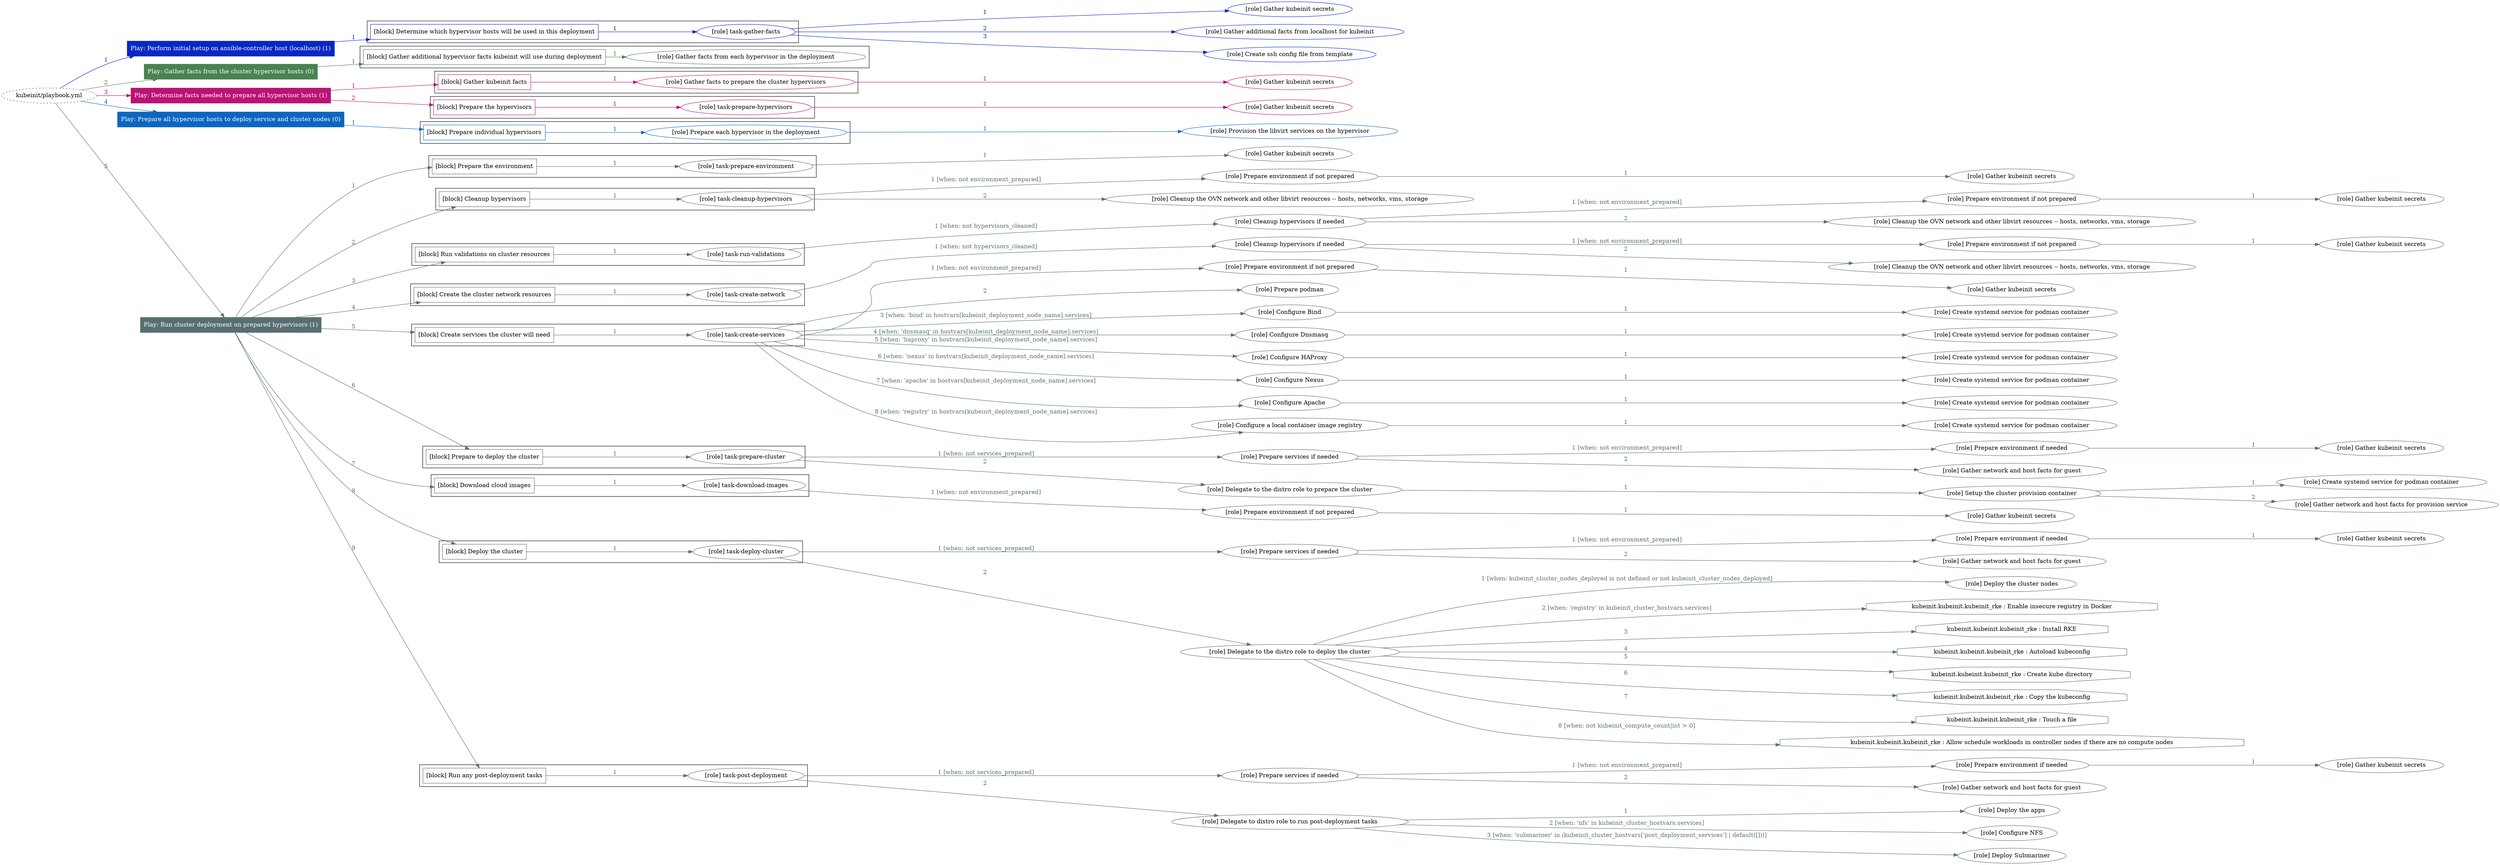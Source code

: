 digraph {
	graph [concentrate=true ordering=in rankdir=LR ratio=fill]
	edge [esep=5 sep=10]
	"kubeinit/playbook.yml" [URL="/home/runner/work/kubeinit/kubeinit/kubeinit/playbook.yml" id=playbook_9e5aa502 style=dotted]
	play_392e281c [label="Play: Perform initial setup on ansible-controller host (localhost) (1)" URL="/home/runner/work/kubeinit/kubeinit/kubeinit/playbook.yml" color="#0928c3" fontcolor="#ffffff" id=play_392e281c shape=box style=filled tooltip=localhost]
	"kubeinit/playbook.yml" -> play_392e281c [label="1 " color="#0928c3" fontcolor="#0928c3" id=edge_e8fd30c8 labeltooltip="1 " tooltip="1 "]
	subgraph "Gather kubeinit secrets" {
		role_839e5490 [label="[role] Gather kubeinit secrets" URL="/home/runner/.ansible/collections/ansible_collections/kubeinit/kubeinit/roles/kubeinit_prepare/tasks/build_hypervisors_group.yml" color="#0928c3" id=role_839e5490 tooltip="Gather kubeinit secrets"]
	}
	subgraph "Gather additional facts from localhost for kubeinit" {
		role_90f84408 [label="[role] Gather additional facts from localhost for kubeinit" URL="/home/runner/.ansible/collections/ansible_collections/kubeinit/kubeinit/roles/kubeinit_prepare/tasks/build_hypervisors_group.yml" color="#0928c3" id=role_90f84408 tooltip="Gather additional facts from localhost for kubeinit"]
	}
	subgraph "Create ssh config file from template" {
		role_6e039c60 [label="[role] Create ssh config file from template" URL="/home/runner/.ansible/collections/ansible_collections/kubeinit/kubeinit/roles/kubeinit_prepare/tasks/build_hypervisors_group.yml" color="#0928c3" id=role_6e039c60 tooltip="Create ssh config file from template"]
	}
	subgraph "task-gather-facts" {
		role_f3985be5 [label="[role] task-gather-facts" URL="/home/runner/work/kubeinit/kubeinit/kubeinit/playbook.yml" color="#0928c3" id=role_f3985be5 tooltip="task-gather-facts"]
		role_f3985be5 -> role_839e5490 [label="1 " color="#0928c3" fontcolor="#0928c3" id=edge_009723dd labeltooltip="1 " tooltip="1 "]
		role_f3985be5 -> role_90f84408 [label="2 " color="#0928c3" fontcolor="#0928c3" id=edge_83ca225f labeltooltip="2 " tooltip="2 "]
		role_f3985be5 -> role_6e039c60 [label="3 " color="#0928c3" fontcolor="#0928c3" id=edge_194d4e86 labeltooltip="3 " tooltip="3 "]
	}
	subgraph "Play: Perform initial setup on ansible-controller host (localhost) (1)" {
		play_392e281c -> block_00ac89bb [label=1 color="#0928c3" fontcolor="#0928c3" id=edge_6f24f34f labeltooltip=1 tooltip=1]
		subgraph cluster_block_00ac89bb {
			block_00ac89bb [label="[block] Determine which hypervisor hosts will be used in this deployment" URL="/home/runner/work/kubeinit/kubeinit/kubeinit/playbook.yml" color="#0928c3" id=block_00ac89bb labeltooltip="Determine which hypervisor hosts will be used in this deployment" shape=box tooltip="Determine which hypervisor hosts will be used in this deployment"]
			block_00ac89bb -> role_f3985be5 [label="1 " color="#0928c3" fontcolor="#0928c3" id=edge_e7080833 labeltooltip="1 " tooltip="1 "]
		}
	}
	play_47eabc7c [label="Play: Gather facts from the cluster hypervisor hosts (0)" URL="/home/runner/work/kubeinit/kubeinit/kubeinit/playbook.yml" color="#498351" fontcolor="#ffffff" id=play_47eabc7c shape=box style=filled tooltip="Play: Gather facts from the cluster hypervisor hosts (0)"]
	"kubeinit/playbook.yml" -> play_47eabc7c [label="2 " color="#498351" fontcolor="#498351" id=edge_3e86e04a labeltooltip="2 " tooltip="2 "]
	subgraph "Gather facts from each hypervisor in the deployment" {
		role_2b704dcc [label="[role] Gather facts from each hypervisor in the deployment" URL="/home/runner/work/kubeinit/kubeinit/kubeinit/playbook.yml" color="#498351" id=role_2b704dcc tooltip="Gather facts from each hypervisor in the deployment"]
	}
	subgraph "Play: Gather facts from the cluster hypervisor hosts (0)" {
		play_47eabc7c -> block_e287808e [label=1 color="#498351" fontcolor="#498351" id=edge_8bc6226a labeltooltip=1 tooltip=1]
		subgraph cluster_block_e287808e {
			block_e287808e [label="[block] Gather additional hypervisor facts kubeinit will use during deployment" URL="/home/runner/work/kubeinit/kubeinit/kubeinit/playbook.yml" color="#498351" id=block_e287808e labeltooltip="Gather additional hypervisor facts kubeinit will use during deployment" shape=box tooltip="Gather additional hypervisor facts kubeinit will use during deployment"]
			block_e287808e -> role_2b704dcc [label="1 " color="#498351" fontcolor="#498351" id=edge_cbe11c58 labeltooltip="1 " tooltip="1 "]
		}
	}
	play_00580236 [label="Play: Determine facts needed to prepare all hypervisor hosts (1)" URL="/home/runner/work/kubeinit/kubeinit/kubeinit/playbook.yml" color="#ba1275" fontcolor="#ffffff" id=play_00580236 shape=box style=filled tooltip=localhost]
	"kubeinit/playbook.yml" -> play_00580236 [label="3 " color="#ba1275" fontcolor="#ba1275" id=edge_089fe3e3 labeltooltip="3 " tooltip="3 "]
	subgraph "Gather kubeinit secrets" {
		role_e0479000 [label="[role] Gather kubeinit secrets" URL="/home/runner/.ansible/collections/ansible_collections/kubeinit/kubeinit/roles/kubeinit_prepare/tasks/gather_kubeinit_facts.yml" color="#ba1275" id=role_e0479000 tooltip="Gather kubeinit secrets"]
	}
	subgraph "Gather facts to prepare the cluster hypervisors" {
		role_82d4d691 [label="[role] Gather facts to prepare the cluster hypervisors" URL="/home/runner/work/kubeinit/kubeinit/kubeinit/playbook.yml" color="#ba1275" id=role_82d4d691 tooltip="Gather facts to prepare the cluster hypervisors"]
		role_82d4d691 -> role_e0479000 [label="1 " color="#ba1275" fontcolor="#ba1275" id=edge_685b2ff8 labeltooltip="1 " tooltip="1 "]
	}
	subgraph "Gather kubeinit secrets" {
		role_a803b993 [label="[role] Gather kubeinit secrets" URL="/home/runner/.ansible/collections/ansible_collections/kubeinit/kubeinit/roles/kubeinit_prepare/tasks/gather_kubeinit_facts.yml" color="#ba1275" id=role_a803b993 tooltip="Gather kubeinit secrets"]
	}
	subgraph "task-prepare-hypervisors" {
		role_d1233abf [label="[role] task-prepare-hypervisors" URL="/home/runner/work/kubeinit/kubeinit/kubeinit/playbook.yml" color="#ba1275" id=role_d1233abf tooltip="task-prepare-hypervisors"]
		role_d1233abf -> role_a803b993 [label="1 " color="#ba1275" fontcolor="#ba1275" id=edge_6437979e labeltooltip="1 " tooltip="1 "]
	}
	subgraph "Play: Determine facts needed to prepare all hypervisor hosts (1)" {
		play_00580236 -> block_b0832380 [label=1 color="#ba1275" fontcolor="#ba1275" id=edge_16939c8f labeltooltip=1 tooltip=1]
		subgraph cluster_block_b0832380 {
			block_b0832380 [label="[block] Gather kubeinit facts" URL="/home/runner/work/kubeinit/kubeinit/kubeinit/playbook.yml" color="#ba1275" id=block_b0832380 labeltooltip="Gather kubeinit facts" shape=box tooltip="Gather kubeinit facts"]
			block_b0832380 -> role_82d4d691 [label="1 " color="#ba1275" fontcolor="#ba1275" id=edge_ba2a95f9 labeltooltip="1 " tooltip="1 "]
		}
		play_00580236 -> block_673d8b63 [label=2 color="#ba1275" fontcolor="#ba1275" id=edge_be715ae8 labeltooltip=2 tooltip=2]
		subgraph cluster_block_673d8b63 {
			block_673d8b63 [label="[block] Prepare the hypervisors" URL="/home/runner/work/kubeinit/kubeinit/kubeinit/playbook.yml" color="#ba1275" id=block_673d8b63 labeltooltip="Prepare the hypervisors" shape=box tooltip="Prepare the hypervisors"]
			block_673d8b63 -> role_d1233abf [label="1 " color="#ba1275" fontcolor="#ba1275" id=edge_bd9a3315 labeltooltip="1 " tooltip="1 "]
		}
	}
	play_0fc682b3 [label="Play: Prepare all hypervisor hosts to deploy service and cluster nodes (0)" URL="/home/runner/work/kubeinit/kubeinit/kubeinit/playbook.yml" color="#0c66c0" fontcolor="#ffffff" id=play_0fc682b3 shape=box style=filled tooltip="Play: Prepare all hypervisor hosts to deploy service and cluster nodes (0)"]
	"kubeinit/playbook.yml" -> play_0fc682b3 [label="4 " color="#0c66c0" fontcolor="#0c66c0" id=edge_a44b0378 labeltooltip="4 " tooltip="4 "]
	subgraph "Provision the libvirt services on the hypervisor" {
		role_afd2bda3 [label="[role] Provision the libvirt services on the hypervisor" URL="/home/runner/.ansible/collections/ansible_collections/kubeinit/kubeinit/roles/kubeinit_prepare/tasks/prepare_hypervisor.yml" color="#0c66c0" id=role_afd2bda3 tooltip="Provision the libvirt services on the hypervisor"]
	}
	subgraph "Prepare each hypervisor in the deployment" {
		role_1771dbff [label="[role] Prepare each hypervisor in the deployment" URL="/home/runner/work/kubeinit/kubeinit/kubeinit/playbook.yml" color="#0c66c0" id=role_1771dbff tooltip="Prepare each hypervisor in the deployment"]
		role_1771dbff -> role_afd2bda3 [label="1 " color="#0c66c0" fontcolor="#0c66c0" id=edge_15c7d2ad labeltooltip="1 " tooltip="1 "]
	}
	subgraph "Play: Prepare all hypervisor hosts to deploy service and cluster nodes (0)" {
		play_0fc682b3 -> block_8f63e96d [label=1 color="#0c66c0" fontcolor="#0c66c0" id=edge_c1b23582 labeltooltip=1 tooltip=1]
		subgraph cluster_block_8f63e96d {
			block_8f63e96d [label="[block] Prepare individual hypervisors" URL="/home/runner/work/kubeinit/kubeinit/kubeinit/playbook.yml" color="#0c66c0" id=block_8f63e96d labeltooltip="Prepare individual hypervisors" shape=box tooltip="Prepare individual hypervisors"]
			block_8f63e96d -> role_1771dbff [label="1 " color="#0c66c0" fontcolor="#0c66c0" id=edge_8dd24225 labeltooltip="1 " tooltip="1 "]
		}
	}
	play_b1dbd1ba [label="Play: Run cluster deployment on prepared hypervisors (1)" URL="/home/runner/work/kubeinit/kubeinit/kubeinit/playbook.yml" color="#596e73" fontcolor="#ffffff" id=play_b1dbd1ba shape=box style=filled tooltip=localhost]
	"kubeinit/playbook.yml" -> play_b1dbd1ba [label="5 " color="#596e73" fontcolor="#596e73" id=edge_728075e4 labeltooltip="5 " tooltip="5 "]
	subgraph "Gather kubeinit secrets" {
		role_40a3d6f3 [label="[role] Gather kubeinit secrets" URL="/home/runner/.ansible/collections/ansible_collections/kubeinit/kubeinit/roles/kubeinit_prepare/tasks/gather_kubeinit_facts.yml" color="#596e73" id=role_40a3d6f3 tooltip="Gather kubeinit secrets"]
	}
	subgraph "task-prepare-environment" {
		role_f93527e9 [label="[role] task-prepare-environment" URL="/home/runner/work/kubeinit/kubeinit/kubeinit/playbook.yml" color="#596e73" id=role_f93527e9 tooltip="task-prepare-environment"]
		role_f93527e9 -> role_40a3d6f3 [label="1 " color="#596e73" fontcolor="#596e73" id=edge_f92e0beb labeltooltip="1 " tooltip="1 "]
	}
	subgraph "Gather kubeinit secrets" {
		role_b34c31c9 [label="[role] Gather kubeinit secrets" URL="/home/runner/.ansible/collections/ansible_collections/kubeinit/kubeinit/roles/kubeinit_prepare/tasks/gather_kubeinit_facts.yml" color="#596e73" id=role_b34c31c9 tooltip="Gather kubeinit secrets"]
	}
	subgraph "Prepare environment if not prepared" {
		role_fe3af97a [label="[role] Prepare environment if not prepared" URL="/home/runner/.ansible/collections/ansible_collections/kubeinit/kubeinit/roles/kubeinit_prepare/tasks/cleanup_hypervisors.yml" color="#596e73" id=role_fe3af97a tooltip="Prepare environment if not prepared"]
		role_fe3af97a -> role_b34c31c9 [label="1 " color="#596e73" fontcolor="#596e73" id=edge_204a16a2 labeltooltip="1 " tooltip="1 "]
	}
	subgraph "Cleanup the OVN network and other libvirt resources -- hosts, networks, vms, storage" {
		role_3f8fea5d [label="[role] Cleanup the OVN network and other libvirt resources -- hosts, networks, vms, storage" URL="/home/runner/.ansible/collections/ansible_collections/kubeinit/kubeinit/roles/kubeinit_prepare/tasks/cleanup_hypervisors.yml" color="#596e73" id=role_3f8fea5d tooltip="Cleanup the OVN network and other libvirt resources -- hosts, networks, vms, storage"]
	}
	subgraph "task-cleanup-hypervisors" {
		role_bb029a8d [label="[role] task-cleanup-hypervisors" URL="/home/runner/work/kubeinit/kubeinit/kubeinit/playbook.yml" color="#596e73" id=role_bb029a8d tooltip="task-cleanup-hypervisors"]
		role_bb029a8d -> role_fe3af97a [label="1 [when: not environment_prepared]" color="#596e73" fontcolor="#596e73" id=edge_13138846 labeltooltip="1 [when: not environment_prepared]" tooltip="1 [when: not environment_prepared]"]
		role_bb029a8d -> role_3f8fea5d [label="2 " color="#596e73" fontcolor="#596e73" id=edge_91386169 labeltooltip="2 " tooltip="2 "]
	}
	subgraph "Gather kubeinit secrets" {
		role_d2c20752 [label="[role] Gather kubeinit secrets" URL="/home/runner/.ansible/collections/ansible_collections/kubeinit/kubeinit/roles/kubeinit_prepare/tasks/gather_kubeinit_facts.yml" color="#596e73" id=role_d2c20752 tooltip="Gather kubeinit secrets"]
	}
	subgraph "Prepare environment if not prepared" {
		role_8f583b06 [label="[role] Prepare environment if not prepared" URL="/home/runner/.ansible/collections/ansible_collections/kubeinit/kubeinit/roles/kubeinit_prepare/tasks/cleanup_hypervisors.yml" color="#596e73" id=role_8f583b06 tooltip="Prepare environment if not prepared"]
		role_8f583b06 -> role_d2c20752 [label="1 " color="#596e73" fontcolor="#596e73" id=edge_79272a67 labeltooltip="1 " tooltip="1 "]
	}
	subgraph "Cleanup the OVN network and other libvirt resources -- hosts, networks, vms, storage" {
		role_d6d9a125 [label="[role] Cleanup the OVN network and other libvirt resources -- hosts, networks, vms, storage" URL="/home/runner/.ansible/collections/ansible_collections/kubeinit/kubeinit/roles/kubeinit_prepare/tasks/cleanup_hypervisors.yml" color="#596e73" id=role_d6d9a125 tooltip="Cleanup the OVN network and other libvirt resources -- hosts, networks, vms, storage"]
	}
	subgraph "Cleanup hypervisors if needed" {
		role_40ad005e [label="[role] Cleanup hypervisors if needed" URL="/home/runner/.ansible/collections/ansible_collections/kubeinit/kubeinit/roles/kubeinit_validations/tasks/main.yml" color="#596e73" id=role_40ad005e tooltip="Cleanup hypervisors if needed"]
		role_40ad005e -> role_8f583b06 [label="1 [when: not environment_prepared]" color="#596e73" fontcolor="#596e73" id=edge_13a344ce labeltooltip="1 [when: not environment_prepared]" tooltip="1 [when: not environment_prepared]"]
		role_40ad005e -> role_d6d9a125 [label="2 " color="#596e73" fontcolor="#596e73" id=edge_8c9dd821 labeltooltip="2 " tooltip="2 "]
	}
	subgraph "task-run-validations" {
		role_d74cc818 [label="[role] task-run-validations" URL="/home/runner/work/kubeinit/kubeinit/kubeinit/playbook.yml" color="#596e73" id=role_d74cc818 tooltip="task-run-validations"]
		role_d74cc818 -> role_40ad005e [label="1 [when: not hypervisors_cleaned]" color="#596e73" fontcolor="#596e73" id=edge_df5a3da0 labeltooltip="1 [when: not hypervisors_cleaned]" tooltip="1 [when: not hypervisors_cleaned]"]
	}
	subgraph "Gather kubeinit secrets" {
		role_9e47844b [label="[role] Gather kubeinit secrets" URL="/home/runner/.ansible/collections/ansible_collections/kubeinit/kubeinit/roles/kubeinit_prepare/tasks/gather_kubeinit_facts.yml" color="#596e73" id=role_9e47844b tooltip="Gather kubeinit secrets"]
	}
	subgraph "Prepare environment if not prepared" {
		role_e0bf4308 [label="[role] Prepare environment if not prepared" URL="/home/runner/.ansible/collections/ansible_collections/kubeinit/kubeinit/roles/kubeinit_prepare/tasks/cleanup_hypervisors.yml" color="#596e73" id=role_e0bf4308 tooltip="Prepare environment if not prepared"]
		role_e0bf4308 -> role_9e47844b [label="1 " color="#596e73" fontcolor="#596e73" id=edge_a38d4996 labeltooltip="1 " tooltip="1 "]
	}
	subgraph "Cleanup the OVN network and other libvirt resources -- hosts, networks, vms, storage" {
		role_82da9ad2 [label="[role] Cleanup the OVN network and other libvirt resources -- hosts, networks, vms, storage" URL="/home/runner/.ansible/collections/ansible_collections/kubeinit/kubeinit/roles/kubeinit_prepare/tasks/cleanup_hypervisors.yml" color="#596e73" id=role_82da9ad2 tooltip="Cleanup the OVN network and other libvirt resources -- hosts, networks, vms, storage"]
	}
	subgraph "Cleanup hypervisors if needed" {
		role_fc0a80db [label="[role] Cleanup hypervisors if needed" URL="/home/runner/.ansible/collections/ansible_collections/kubeinit/kubeinit/roles/kubeinit_libvirt/tasks/create_network.yml" color="#596e73" id=role_fc0a80db tooltip="Cleanup hypervisors if needed"]
		role_fc0a80db -> role_e0bf4308 [label="1 [when: not environment_prepared]" color="#596e73" fontcolor="#596e73" id=edge_06fe0fe9 labeltooltip="1 [when: not environment_prepared]" tooltip="1 [when: not environment_prepared]"]
		role_fc0a80db -> role_82da9ad2 [label="2 " color="#596e73" fontcolor="#596e73" id=edge_36a7ea81 labeltooltip="2 " tooltip="2 "]
	}
	subgraph "task-create-network" {
		role_382c979c [label="[role] task-create-network" URL="/home/runner/work/kubeinit/kubeinit/kubeinit/playbook.yml" color="#596e73" id=role_382c979c tooltip="task-create-network"]
		role_382c979c -> role_fc0a80db [label="1 [when: not hypervisors_cleaned]" color="#596e73" fontcolor="#596e73" id=edge_a7c4038a labeltooltip="1 [when: not hypervisors_cleaned]" tooltip="1 [when: not hypervisors_cleaned]"]
	}
	subgraph "Gather kubeinit secrets" {
		role_5d0509f4 [label="[role] Gather kubeinit secrets" URL="/home/runner/.ansible/collections/ansible_collections/kubeinit/kubeinit/roles/kubeinit_prepare/tasks/gather_kubeinit_facts.yml" color="#596e73" id=role_5d0509f4 tooltip="Gather kubeinit secrets"]
	}
	subgraph "Prepare environment if not prepared" {
		role_e6f4d582 [label="[role] Prepare environment if not prepared" URL="/home/runner/.ansible/collections/ansible_collections/kubeinit/kubeinit/roles/kubeinit_services/tasks/main.yml" color="#596e73" id=role_e6f4d582 tooltip="Prepare environment if not prepared"]
		role_e6f4d582 -> role_5d0509f4 [label="1 " color="#596e73" fontcolor="#596e73" id=edge_c5f0cc1b labeltooltip="1 " tooltip="1 "]
	}
	subgraph "Prepare podman" {
		role_498c9e3f [label="[role] Prepare podman" URL="/home/runner/.ansible/collections/ansible_collections/kubeinit/kubeinit/roles/kubeinit_services/tasks/00_create_service_pod.yml" color="#596e73" id=role_498c9e3f tooltip="Prepare podman"]
	}
	subgraph "Create systemd service for podman container" {
		role_f09feb6d [label="[role] Create systemd service for podman container" URL="/home/runner/.ansible/collections/ansible_collections/kubeinit/kubeinit/roles/kubeinit_bind/tasks/main.yml" color="#596e73" id=role_f09feb6d tooltip="Create systemd service for podman container"]
	}
	subgraph "Configure Bind" {
		role_18fff87d [label="[role] Configure Bind" URL="/home/runner/.ansible/collections/ansible_collections/kubeinit/kubeinit/roles/kubeinit_services/tasks/start_services_containers.yml" color="#596e73" id=role_18fff87d tooltip="Configure Bind"]
		role_18fff87d -> role_f09feb6d [label="1 " color="#596e73" fontcolor="#596e73" id=edge_14d5a404 labeltooltip="1 " tooltip="1 "]
	}
	subgraph "Create systemd service for podman container" {
		role_0207797d [label="[role] Create systemd service for podman container" URL="/home/runner/.ansible/collections/ansible_collections/kubeinit/kubeinit/roles/kubeinit_dnsmasq/tasks/main.yml" color="#596e73" id=role_0207797d tooltip="Create systemd service for podman container"]
	}
	subgraph "Configure Dnsmasq" {
		role_67a05255 [label="[role] Configure Dnsmasq" URL="/home/runner/.ansible/collections/ansible_collections/kubeinit/kubeinit/roles/kubeinit_services/tasks/start_services_containers.yml" color="#596e73" id=role_67a05255 tooltip="Configure Dnsmasq"]
		role_67a05255 -> role_0207797d [label="1 " color="#596e73" fontcolor="#596e73" id=edge_30c3474e labeltooltip="1 " tooltip="1 "]
	}
	subgraph "Create systemd service for podman container" {
		role_58dad575 [label="[role] Create systemd service for podman container" URL="/home/runner/.ansible/collections/ansible_collections/kubeinit/kubeinit/roles/kubeinit_haproxy/tasks/main.yml" color="#596e73" id=role_58dad575 tooltip="Create systemd service for podman container"]
	}
	subgraph "Configure HAProxy" {
		role_8ac05c51 [label="[role] Configure HAProxy" URL="/home/runner/.ansible/collections/ansible_collections/kubeinit/kubeinit/roles/kubeinit_services/tasks/start_services_containers.yml" color="#596e73" id=role_8ac05c51 tooltip="Configure HAProxy"]
		role_8ac05c51 -> role_58dad575 [label="1 " color="#596e73" fontcolor="#596e73" id=edge_61b01acc labeltooltip="1 " tooltip="1 "]
	}
	subgraph "Create systemd service for podman container" {
		role_203471bd [label="[role] Create systemd service for podman container" URL="/home/runner/.ansible/collections/ansible_collections/kubeinit/kubeinit/roles/kubeinit_nexus/tasks/main.yml" color="#596e73" id=role_203471bd tooltip="Create systemd service for podman container"]
	}
	subgraph "Configure Nexus" {
		role_a63cdaef [label="[role] Configure Nexus" URL="/home/runner/.ansible/collections/ansible_collections/kubeinit/kubeinit/roles/kubeinit_services/tasks/start_services_containers.yml" color="#596e73" id=role_a63cdaef tooltip="Configure Nexus"]
		role_a63cdaef -> role_203471bd [label="1 " color="#596e73" fontcolor="#596e73" id=edge_33fe12a9 labeltooltip="1 " tooltip="1 "]
	}
	subgraph "Create systemd service for podman container" {
		role_29f49479 [label="[role] Create systemd service for podman container" URL="/home/runner/.ansible/collections/ansible_collections/kubeinit/kubeinit/roles/kubeinit_apache/tasks/main.yml" color="#596e73" id=role_29f49479 tooltip="Create systemd service for podman container"]
	}
	subgraph "Configure Apache" {
		role_3df1a101 [label="[role] Configure Apache" URL="/home/runner/.ansible/collections/ansible_collections/kubeinit/kubeinit/roles/kubeinit_services/tasks/start_services_containers.yml" color="#596e73" id=role_3df1a101 tooltip="Configure Apache"]
		role_3df1a101 -> role_29f49479 [label="1 " color="#596e73" fontcolor="#596e73" id=edge_cc70a8c1 labeltooltip="1 " tooltip="1 "]
	}
	subgraph "Create systemd service for podman container" {
		role_98a5720f [label="[role] Create systemd service for podman container" URL="/home/runner/.ansible/collections/ansible_collections/kubeinit/kubeinit/roles/kubeinit_registry/tasks/main.yml" color="#596e73" id=role_98a5720f tooltip="Create systemd service for podman container"]
	}
	subgraph "Configure a local container image registry" {
		role_0c45f3c0 [label="[role] Configure a local container image registry" URL="/home/runner/.ansible/collections/ansible_collections/kubeinit/kubeinit/roles/kubeinit_services/tasks/start_services_containers.yml" color="#596e73" id=role_0c45f3c0 tooltip="Configure a local container image registry"]
		role_0c45f3c0 -> role_98a5720f [label="1 " color="#596e73" fontcolor="#596e73" id=edge_7e9758dc labeltooltip="1 " tooltip="1 "]
	}
	subgraph "task-create-services" {
		role_d059b53a [label="[role] task-create-services" URL="/home/runner/work/kubeinit/kubeinit/kubeinit/playbook.yml" color="#596e73" id=role_d059b53a tooltip="task-create-services"]
		role_d059b53a -> role_e6f4d582 [label="1 [when: not environment_prepared]" color="#596e73" fontcolor="#596e73" id=edge_798d21a6 labeltooltip="1 [when: not environment_prepared]" tooltip="1 [when: not environment_prepared]"]
		role_d059b53a -> role_498c9e3f [label="2 " color="#596e73" fontcolor="#596e73" id=edge_36d1aed3 labeltooltip="2 " tooltip="2 "]
		role_d059b53a -> role_18fff87d [label="3 [when: 'bind' in hostvars[kubeinit_deployment_node_name].services]" color="#596e73" fontcolor="#596e73" id=edge_560b8cff labeltooltip="3 [when: 'bind' in hostvars[kubeinit_deployment_node_name].services]" tooltip="3 [when: 'bind' in hostvars[kubeinit_deployment_node_name].services]"]
		role_d059b53a -> role_67a05255 [label="4 [when: 'dnsmasq' in hostvars[kubeinit_deployment_node_name].services]" color="#596e73" fontcolor="#596e73" id=edge_d1823d81 labeltooltip="4 [when: 'dnsmasq' in hostvars[kubeinit_deployment_node_name].services]" tooltip="4 [when: 'dnsmasq' in hostvars[kubeinit_deployment_node_name].services]"]
		role_d059b53a -> role_8ac05c51 [label="5 [when: 'haproxy' in hostvars[kubeinit_deployment_node_name].services]" color="#596e73" fontcolor="#596e73" id=edge_6bf550c7 labeltooltip="5 [when: 'haproxy' in hostvars[kubeinit_deployment_node_name].services]" tooltip="5 [when: 'haproxy' in hostvars[kubeinit_deployment_node_name].services]"]
		role_d059b53a -> role_a63cdaef [label="6 [when: 'nexus' in hostvars[kubeinit_deployment_node_name].services]" color="#596e73" fontcolor="#596e73" id=edge_f8e4f776 labeltooltip="6 [when: 'nexus' in hostvars[kubeinit_deployment_node_name].services]" tooltip="6 [when: 'nexus' in hostvars[kubeinit_deployment_node_name].services]"]
		role_d059b53a -> role_3df1a101 [label="7 [when: 'apache' in hostvars[kubeinit_deployment_node_name].services]" color="#596e73" fontcolor="#596e73" id=edge_be95b21f labeltooltip="7 [when: 'apache' in hostvars[kubeinit_deployment_node_name].services]" tooltip="7 [when: 'apache' in hostvars[kubeinit_deployment_node_name].services]"]
		role_d059b53a -> role_0c45f3c0 [label="8 [when: 'registry' in hostvars[kubeinit_deployment_node_name].services]" color="#596e73" fontcolor="#596e73" id=edge_d90187b7 labeltooltip="8 [when: 'registry' in hostvars[kubeinit_deployment_node_name].services]" tooltip="8 [when: 'registry' in hostvars[kubeinit_deployment_node_name].services]"]
	}
	subgraph "Gather kubeinit secrets" {
		role_1067b261 [label="[role] Gather kubeinit secrets" URL="/home/runner/.ansible/collections/ansible_collections/kubeinit/kubeinit/roles/kubeinit_prepare/tasks/gather_kubeinit_facts.yml" color="#596e73" id=role_1067b261 tooltip="Gather kubeinit secrets"]
	}
	subgraph "Prepare environment if needed" {
		role_a7efcecc [label="[role] Prepare environment if needed" URL="/home/runner/.ansible/collections/ansible_collections/kubeinit/kubeinit/roles/kubeinit_services/tasks/prepare_services.yml" color="#596e73" id=role_a7efcecc tooltip="Prepare environment if needed"]
		role_a7efcecc -> role_1067b261 [label="1 " color="#596e73" fontcolor="#596e73" id=edge_9edd8a8f labeltooltip="1 " tooltip="1 "]
	}
	subgraph "Gather network and host facts for guest" {
		role_a95cb202 [label="[role] Gather network and host facts for guest" URL="/home/runner/.ansible/collections/ansible_collections/kubeinit/kubeinit/roles/kubeinit_services/tasks/prepare_services.yml" color="#596e73" id=role_a95cb202 tooltip="Gather network and host facts for guest"]
	}
	subgraph "Prepare services if needed" {
		role_ab86b19e [label="[role] Prepare services if needed" URL="/home/runner/.ansible/collections/ansible_collections/kubeinit/kubeinit/roles/kubeinit_prepare/tasks/prepare_cluster.yml" color="#596e73" id=role_ab86b19e tooltip="Prepare services if needed"]
		role_ab86b19e -> role_a7efcecc [label="1 [when: not environment_prepared]" color="#596e73" fontcolor="#596e73" id=edge_f1eb3a46 labeltooltip="1 [when: not environment_prepared]" tooltip="1 [when: not environment_prepared]"]
		role_ab86b19e -> role_a95cb202 [label="2 " color="#596e73" fontcolor="#596e73" id=edge_0c97c70e labeltooltip="2 " tooltip="2 "]
	}
	subgraph "Create systemd service for podman container" {
		role_7aa8ff8a [label="[role] Create systemd service for podman container" URL="/home/runner/.ansible/collections/ansible_collections/kubeinit/kubeinit/roles/kubeinit_services/tasks/create_provision_container.yml" color="#596e73" id=role_7aa8ff8a tooltip="Create systemd service for podman container"]
	}
	subgraph "Gather network and host facts for provision service" {
		role_62145491 [label="[role] Gather network and host facts for provision service" URL="/home/runner/.ansible/collections/ansible_collections/kubeinit/kubeinit/roles/kubeinit_services/tasks/create_provision_container.yml" color="#596e73" id=role_62145491 tooltip="Gather network and host facts for provision service"]
	}
	subgraph "Setup the cluster provision container" {
		role_13dc3e4c [label="[role] Setup the cluster provision container" URL="/home/runner/.ansible/collections/ansible_collections/kubeinit/kubeinit/roles/kubeinit_rke/tasks/prepare_cluster.yml" color="#596e73" id=role_13dc3e4c tooltip="Setup the cluster provision container"]
		role_13dc3e4c -> role_7aa8ff8a [label="1 " color="#596e73" fontcolor="#596e73" id=edge_da565f72 labeltooltip="1 " tooltip="1 "]
		role_13dc3e4c -> role_62145491 [label="2 " color="#596e73" fontcolor="#596e73" id=edge_565eb7bb labeltooltip="2 " tooltip="2 "]
	}
	subgraph "Delegate to the distro role to prepare the cluster" {
		role_d576e70d [label="[role] Delegate to the distro role to prepare the cluster" URL="/home/runner/.ansible/collections/ansible_collections/kubeinit/kubeinit/roles/kubeinit_prepare/tasks/prepare_cluster.yml" color="#596e73" id=role_d576e70d tooltip="Delegate to the distro role to prepare the cluster"]
		role_d576e70d -> role_13dc3e4c [label="1 " color="#596e73" fontcolor="#596e73" id=edge_abc6e1b5 labeltooltip="1 " tooltip="1 "]
	}
	subgraph "task-prepare-cluster" {
		role_f3844227 [label="[role] task-prepare-cluster" URL="/home/runner/work/kubeinit/kubeinit/kubeinit/playbook.yml" color="#596e73" id=role_f3844227 tooltip="task-prepare-cluster"]
		role_f3844227 -> role_ab86b19e [label="1 [when: not services_prepared]" color="#596e73" fontcolor="#596e73" id=edge_95009611 labeltooltip="1 [when: not services_prepared]" tooltip="1 [when: not services_prepared]"]
		role_f3844227 -> role_d576e70d [label="2 " color="#596e73" fontcolor="#596e73" id=edge_b0b31659 labeltooltip="2 " tooltip="2 "]
	}
	subgraph "Gather kubeinit secrets" {
		role_96e9f22d [label="[role] Gather kubeinit secrets" URL="/home/runner/.ansible/collections/ansible_collections/kubeinit/kubeinit/roles/kubeinit_prepare/tasks/gather_kubeinit_facts.yml" color="#596e73" id=role_96e9f22d tooltip="Gather kubeinit secrets"]
	}
	subgraph "Prepare environment if not prepared" {
		role_b61e50c2 [label="[role] Prepare environment if not prepared" URL="/home/runner/.ansible/collections/ansible_collections/kubeinit/kubeinit/roles/kubeinit_libvirt/tasks/download_cloud_images.yml" color="#596e73" id=role_b61e50c2 tooltip="Prepare environment if not prepared"]
		role_b61e50c2 -> role_96e9f22d [label="1 " color="#596e73" fontcolor="#596e73" id=edge_976c86b6 labeltooltip="1 " tooltip="1 "]
	}
	subgraph "task-download-images" {
		role_4583a7ea [label="[role] task-download-images" URL="/home/runner/work/kubeinit/kubeinit/kubeinit/playbook.yml" color="#596e73" id=role_4583a7ea tooltip="task-download-images"]
		role_4583a7ea -> role_b61e50c2 [label="1 [when: not environment_prepared]" color="#596e73" fontcolor="#596e73" id=edge_28fcbb2b labeltooltip="1 [when: not environment_prepared]" tooltip="1 [when: not environment_prepared]"]
	}
	subgraph "Gather kubeinit secrets" {
		role_deb25860 [label="[role] Gather kubeinit secrets" URL="/home/runner/.ansible/collections/ansible_collections/kubeinit/kubeinit/roles/kubeinit_prepare/tasks/gather_kubeinit_facts.yml" color="#596e73" id=role_deb25860 tooltip="Gather kubeinit secrets"]
	}
	subgraph "Prepare environment if needed" {
		role_1617aa43 [label="[role] Prepare environment if needed" URL="/home/runner/.ansible/collections/ansible_collections/kubeinit/kubeinit/roles/kubeinit_services/tasks/prepare_services.yml" color="#596e73" id=role_1617aa43 tooltip="Prepare environment if needed"]
		role_1617aa43 -> role_deb25860 [label="1 " color="#596e73" fontcolor="#596e73" id=edge_a51ae3ba labeltooltip="1 " tooltip="1 "]
	}
	subgraph "Gather network and host facts for guest" {
		role_87798283 [label="[role] Gather network and host facts for guest" URL="/home/runner/.ansible/collections/ansible_collections/kubeinit/kubeinit/roles/kubeinit_services/tasks/prepare_services.yml" color="#596e73" id=role_87798283 tooltip="Gather network and host facts for guest"]
	}
	subgraph "Prepare services if needed" {
		role_40addd38 [label="[role] Prepare services if needed" URL="/home/runner/.ansible/collections/ansible_collections/kubeinit/kubeinit/roles/kubeinit_prepare/tasks/deploy_cluster.yml" color="#596e73" id=role_40addd38 tooltip="Prepare services if needed"]
		role_40addd38 -> role_1617aa43 [label="1 [when: not environment_prepared]" color="#596e73" fontcolor="#596e73" id=edge_1c7c3cdb labeltooltip="1 [when: not environment_prepared]" tooltip="1 [when: not environment_prepared]"]
		role_40addd38 -> role_87798283 [label="2 " color="#596e73" fontcolor="#596e73" id=edge_96ca7bb8 labeltooltip="2 " tooltip="2 "]
	}
	subgraph "Deploy the cluster nodes" {
		role_5987047a [label="[role] Deploy the cluster nodes" URL="/home/runner/.ansible/collections/ansible_collections/kubeinit/kubeinit/roles/kubeinit_rke/tasks/main.yml" color="#596e73" id=role_5987047a tooltip="Deploy the cluster nodes"]
	}
	subgraph "Delegate to the distro role to deploy the cluster" {
		role_b3ad9fc0 [label="[role] Delegate to the distro role to deploy the cluster" URL="/home/runner/.ansible/collections/ansible_collections/kubeinit/kubeinit/roles/kubeinit_prepare/tasks/deploy_cluster.yml" color="#596e73" id=role_b3ad9fc0 tooltip="Delegate to the distro role to deploy the cluster"]
		role_b3ad9fc0 -> role_5987047a [label="1 [when: kubeinit_cluster_nodes_deployed is not defined or not kubeinit_cluster_nodes_deployed]" color="#596e73" fontcolor="#596e73" id=edge_19404866 labeltooltip="1 [when: kubeinit_cluster_nodes_deployed is not defined or not kubeinit_cluster_nodes_deployed]" tooltip="1 [when: kubeinit_cluster_nodes_deployed is not defined or not kubeinit_cluster_nodes_deployed]"]
		task_d3b08d7c [label="kubeinit.kubeinit.kubeinit_rke : Enable insecure registry in Docker" URL="/home/runner/.ansible/collections/ansible_collections/kubeinit/kubeinit/roles/kubeinit_rke/tasks/main.yml" color="#596e73" id=task_d3b08d7c shape=octagon tooltip="kubeinit.kubeinit.kubeinit_rke : Enable insecure registry in Docker"]
		role_b3ad9fc0 -> task_d3b08d7c [label="2 [when: 'registry' in kubeinit_cluster_hostvars.services]" color="#596e73" fontcolor="#596e73" id=edge_ec7ee7ed labeltooltip="2 [when: 'registry' in kubeinit_cluster_hostvars.services]" tooltip="2 [when: 'registry' in kubeinit_cluster_hostvars.services]"]
		task_ce3e4baa [label="kubeinit.kubeinit.kubeinit_rke : Install RKE" URL="/home/runner/.ansible/collections/ansible_collections/kubeinit/kubeinit/roles/kubeinit_rke/tasks/main.yml" color="#596e73" id=task_ce3e4baa shape=octagon tooltip="kubeinit.kubeinit.kubeinit_rke : Install RKE"]
		role_b3ad9fc0 -> task_ce3e4baa [label="3 " color="#596e73" fontcolor="#596e73" id=edge_0d6a34a3 labeltooltip="3 " tooltip="3 "]
		task_af9a98c8 [label="kubeinit.kubeinit.kubeinit_rke : Autoload kubeconfig" URL="/home/runner/.ansible/collections/ansible_collections/kubeinit/kubeinit/roles/kubeinit_rke/tasks/main.yml" color="#596e73" id=task_af9a98c8 shape=octagon tooltip="kubeinit.kubeinit.kubeinit_rke : Autoload kubeconfig"]
		role_b3ad9fc0 -> task_af9a98c8 [label="4 " color="#596e73" fontcolor="#596e73" id=edge_eea0abab labeltooltip="4 " tooltip="4 "]
		task_d34f6dc8 [label="kubeinit.kubeinit.kubeinit_rke : Create kube directory" URL="/home/runner/.ansible/collections/ansible_collections/kubeinit/kubeinit/roles/kubeinit_rke/tasks/main.yml" color="#596e73" id=task_d34f6dc8 shape=octagon tooltip="kubeinit.kubeinit.kubeinit_rke : Create kube directory"]
		role_b3ad9fc0 -> task_d34f6dc8 [label="5 " color="#596e73" fontcolor="#596e73" id=edge_e59d7f9a labeltooltip="5 " tooltip="5 "]
		task_efd9b3b2 [label="kubeinit.kubeinit.kubeinit_rke : Copy the kubeconfig" URL="/home/runner/.ansible/collections/ansible_collections/kubeinit/kubeinit/roles/kubeinit_rke/tasks/main.yml" color="#596e73" id=task_efd9b3b2 shape=octagon tooltip="kubeinit.kubeinit.kubeinit_rke : Copy the kubeconfig"]
		role_b3ad9fc0 -> task_efd9b3b2 [label="6 " color="#596e73" fontcolor="#596e73" id=edge_c008760e labeltooltip="6 " tooltip="6 "]
		task_ac3c3427 [label="kubeinit.kubeinit.kubeinit_rke : Touch a file" URL="/home/runner/.ansible/collections/ansible_collections/kubeinit/kubeinit/roles/kubeinit_rke/tasks/main.yml" color="#596e73" id=task_ac3c3427 shape=octagon tooltip="kubeinit.kubeinit.kubeinit_rke : Touch a file"]
		role_b3ad9fc0 -> task_ac3c3427 [label="7 " color="#596e73" fontcolor="#596e73" id=edge_59e52a4e labeltooltip="7 " tooltip="7 "]
		task_6e6e1755 [label="kubeinit.kubeinit.kubeinit_rke : Allow schedule workloads in controller nodes if there are no compute nodes" URL="/home/runner/.ansible/collections/ansible_collections/kubeinit/kubeinit/roles/kubeinit_rke/tasks/main.yml" color="#596e73" id=task_6e6e1755 shape=octagon tooltip="kubeinit.kubeinit.kubeinit_rke : Allow schedule workloads in controller nodes if there are no compute nodes"]
		role_b3ad9fc0 -> task_6e6e1755 [label="8 [when: not kubeinit_compute_count|int > 0]" color="#596e73" fontcolor="#596e73" id=edge_2a398a71 labeltooltip="8 [when: not kubeinit_compute_count|int > 0]" tooltip="8 [when: not kubeinit_compute_count|int > 0]"]
	}
	subgraph "task-deploy-cluster" {
		role_0ef7d24e [label="[role] task-deploy-cluster" URL="/home/runner/work/kubeinit/kubeinit/kubeinit/playbook.yml" color="#596e73" id=role_0ef7d24e tooltip="task-deploy-cluster"]
		role_0ef7d24e -> role_40addd38 [label="1 [when: not services_prepared]" color="#596e73" fontcolor="#596e73" id=edge_5afb8655 labeltooltip="1 [when: not services_prepared]" tooltip="1 [when: not services_prepared]"]
		role_0ef7d24e -> role_b3ad9fc0 [label="2 " color="#596e73" fontcolor="#596e73" id=edge_2fc6e5ea labeltooltip="2 " tooltip="2 "]
	}
	subgraph "Gather kubeinit secrets" {
		role_a5a8ab97 [label="[role] Gather kubeinit secrets" URL="/home/runner/.ansible/collections/ansible_collections/kubeinit/kubeinit/roles/kubeinit_prepare/tasks/gather_kubeinit_facts.yml" color="#596e73" id=role_a5a8ab97 tooltip="Gather kubeinit secrets"]
	}
	subgraph "Prepare environment if needed" {
		role_cf72266e [label="[role] Prepare environment if needed" URL="/home/runner/.ansible/collections/ansible_collections/kubeinit/kubeinit/roles/kubeinit_services/tasks/prepare_services.yml" color="#596e73" id=role_cf72266e tooltip="Prepare environment if needed"]
		role_cf72266e -> role_a5a8ab97 [label="1 " color="#596e73" fontcolor="#596e73" id=edge_68a794b2 labeltooltip="1 " tooltip="1 "]
	}
	subgraph "Gather network and host facts for guest" {
		role_aae24e82 [label="[role] Gather network and host facts for guest" URL="/home/runner/.ansible/collections/ansible_collections/kubeinit/kubeinit/roles/kubeinit_services/tasks/prepare_services.yml" color="#596e73" id=role_aae24e82 tooltip="Gather network and host facts for guest"]
	}
	subgraph "Prepare services if needed" {
		role_5c1d1cc4 [label="[role] Prepare services if needed" URL="/home/runner/.ansible/collections/ansible_collections/kubeinit/kubeinit/roles/kubeinit_prepare/tasks/post_deployment.yml" color="#596e73" id=role_5c1d1cc4 tooltip="Prepare services if needed"]
		role_5c1d1cc4 -> role_cf72266e [label="1 [when: not environment_prepared]" color="#596e73" fontcolor="#596e73" id=edge_dea48931 labeltooltip="1 [when: not environment_prepared]" tooltip="1 [when: not environment_prepared]"]
		role_5c1d1cc4 -> role_aae24e82 [label="2 " color="#596e73" fontcolor="#596e73" id=edge_d141c3c0 labeltooltip="2 " tooltip="2 "]
	}
	subgraph "Deploy the apps" {
		role_0ce3f6c1 [label="[role] Deploy the apps" URL="/home/runner/.ansible/collections/ansible_collections/kubeinit/kubeinit/roles/kubeinit_rke/tasks/post_deployment_tasks.yml" color="#596e73" id=role_0ce3f6c1 tooltip="Deploy the apps"]
	}
	subgraph "Configure NFS" {
		role_372f6766 [label="[role] Configure NFS" URL="/home/runner/.ansible/collections/ansible_collections/kubeinit/kubeinit/roles/kubeinit_rke/tasks/post_deployment_tasks.yml" color="#596e73" id=role_372f6766 tooltip="Configure NFS"]
	}
	subgraph "Deploy Submariner" {
		role_497d3f21 [label="[role] Deploy Submariner" URL="/home/runner/.ansible/collections/ansible_collections/kubeinit/kubeinit/roles/kubeinit_rke/tasks/post_deployment_tasks.yml" color="#596e73" id=role_497d3f21 tooltip="Deploy Submariner"]
	}
	subgraph "Delegate to distro role to run post-deployment tasks" {
		role_cd27b948 [label="[role] Delegate to distro role to run post-deployment tasks" URL="/home/runner/.ansible/collections/ansible_collections/kubeinit/kubeinit/roles/kubeinit_prepare/tasks/post_deployment.yml" color="#596e73" id=role_cd27b948 tooltip="Delegate to distro role to run post-deployment tasks"]
		role_cd27b948 -> role_0ce3f6c1 [label="1 " color="#596e73" fontcolor="#596e73" id=edge_425c828c labeltooltip="1 " tooltip="1 "]
		role_cd27b948 -> role_372f6766 [label="2 [when: 'nfs' in kubeinit_cluster_hostvars.services]" color="#596e73" fontcolor="#596e73" id=edge_7ffbe42c labeltooltip="2 [when: 'nfs' in kubeinit_cluster_hostvars.services]" tooltip="2 [when: 'nfs' in kubeinit_cluster_hostvars.services]"]
		role_cd27b948 -> role_497d3f21 [label="3 [when: 'submariner' in (kubeinit_cluster_hostvars['post_deployment_services'] | default([]))]" color="#596e73" fontcolor="#596e73" id=edge_026eb7cc labeltooltip="3 [when: 'submariner' in (kubeinit_cluster_hostvars['post_deployment_services'] | default([]))]" tooltip="3 [when: 'submariner' in (kubeinit_cluster_hostvars['post_deployment_services'] | default([]))]"]
	}
	subgraph "task-post-deployment" {
		role_11b920fa [label="[role] task-post-deployment" URL="/home/runner/work/kubeinit/kubeinit/kubeinit/playbook.yml" color="#596e73" id=role_11b920fa tooltip="task-post-deployment"]
		role_11b920fa -> role_5c1d1cc4 [label="1 [when: not services_prepared]" color="#596e73" fontcolor="#596e73" id=edge_29f3ded1 labeltooltip="1 [when: not services_prepared]" tooltip="1 [when: not services_prepared]"]
		role_11b920fa -> role_cd27b948 [label="2 " color="#596e73" fontcolor="#596e73" id=edge_03a2a4c4 labeltooltip="2 " tooltip="2 "]
	}
	subgraph "Play: Run cluster deployment on prepared hypervisors (1)" {
		play_b1dbd1ba -> block_20046abb [label=1 color="#596e73" fontcolor="#596e73" id=edge_fbde8bed labeltooltip=1 tooltip=1]
		subgraph cluster_block_20046abb {
			block_20046abb [label="[block] Prepare the environment" URL="/home/runner/work/kubeinit/kubeinit/kubeinit/playbook.yml" color="#596e73" id=block_20046abb labeltooltip="Prepare the environment" shape=box tooltip="Prepare the environment"]
			block_20046abb -> role_f93527e9 [label="1 " color="#596e73" fontcolor="#596e73" id=edge_b755372e labeltooltip="1 " tooltip="1 "]
		}
		play_b1dbd1ba -> block_4478cea3 [label=2 color="#596e73" fontcolor="#596e73" id=edge_81355f52 labeltooltip=2 tooltip=2]
		subgraph cluster_block_4478cea3 {
			block_4478cea3 [label="[block] Cleanup hypervisors" URL="/home/runner/work/kubeinit/kubeinit/kubeinit/playbook.yml" color="#596e73" id=block_4478cea3 labeltooltip="Cleanup hypervisors" shape=box tooltip="Cleanup hypervisors"]
			block_4478cea3 -> role_bb029a8d [label="1 " color="#596e73" fontcolor="#596e73" id=edge_65ff6833 labeltooltip="1 " tooltip="1 "]
		}
		play_b1dbd1ba -> block_78a56514 [label=3 color="#596e73" fontcolor="#596e73" id=edge_b134cfba labeltooltip=3 tooltip=3]
		subgraph cluster_block_78a56514 {
			block_78a56514 [label="[block] Run validations on cluster resources" URL="/home/runner/work/kubeinit/kubeinit/kubeinit/playbook.yml" color="#596e73" id=block_78a56514 labeltooltip="Run validations on cluster resources" shape=box tooltip="Run validations on cluster resources"]
			block_78a56514 -> role_d74cc818 [label="1 " color="#596e73" fontcolor="#596e73" id=edge_3a8b629b labeltooltip="1 " tooltip="1 "]
		}
		play_b1dbd1ba -> block_127bae71 [label=4 color="#596e73" fontcolor="#596e73" id=edge_86731c61 labeltooltip=4 tooltip=4]
		subgraph cluster_block_127bae71 {
			block_127bae71 [label="[block] Create the cluster network resources" URL="/home/runner/work/kubeinit/kubeinit/kubeinit/playbook.yml" color="#596e73" id=block_127bae71 labeltooltip="Create the cluster network resources" shape=box tooltip="Create the cluster network resources"]
			block_127bae71 -> role_382c979c [label="1 " color="#596e73" fontcolor="#596e73" id=edge_ceb65fa8 labeltooltip="1 " tooltip="1 "]
		}
		play_b1dbd1ba -> block_ada29c1f [label=5 color="#596e73" fontcolor="#596e73" id=edge_b36bf370 labeltooltip=5 tooltip=5]
		subgraph cluster_block_ada29c1f {
			block_ada29c1f [label="[block] Create services the cluster will need" URL="/home/runner/work/kubeinit/kubeinit/kubeinit/playbook.yml" color="#596e73" id=block_ada29c1f labeltooltip="Create services the cluster will need" shape=box tooltip="Create services the cluster will need"]
			block_ada29c1f -> role_d059b53a [label="1 " color="#596e73" fontcolor="#596e73" id=edge_3a0f5848 labeltooltip="1 " tooltip="1 "]
		}
		play_b1dbd1ba -> block_c6e2f282 [label=6 color="#596e73" fontcolor="#596e73" id=edge_66cbba91 labeltooltip=6 tooltip=6]
		subgraph cluster_block_c6e2f282 {
			block_c6e2f282 [label="[block] Prepare to deploy the cluster" URL="/home/runner/work/kubeinit/kubeinit/kubeinit/playbook.yml" color="#596e73" id=block_c6e2f282 labeltooltip="Prepare to deploy the cluster" shape=box tooltip="Prepare to deploy the cluster"]
			block_c6e2f282 -> role_f3844227 [label="1 " color="#596e73" fontcolor="#596e73" id=edge_e365b341 labeltooltip="1 " tooltip="1 "]
		}
		play_b1dbd1ba -> block_b1116264 [label=7 color="#596e73" fontcolor="#596e73" id=edge_ee60c38c labeltooltip=7 tooltip=7]
		subgraph cluster_block_b1116264 {
			block_b1116264 [label="[block] Download cloud images" URL="/home/runner/work/kubeinit/kubeinit/kubeinit/playbook.yml" color="#596e73" id=block_b1116264 labeltooltip="Download cloud images" shape=box tooltip="Download cloud images"]
			block_b1116264 -> role_4583a7ea [label="1 " color="#596e73" fontcolor="#596e73" id=edge_cb67f4e9 labeltooltip="1 " tooltip="1 "]
		}
		play_b1dbd1ba -> block_91ba8192 [label=8 color="#596e73" fontcolor="#596e73" id=edge_641780e7 labeltooltip=8 tooltip=8]
		subgraph cluster_block_91ba8192 {
			block_91ba8192 [label="[block] Deploy the cluster" URL="/home/runner/work/kubeinit/kubeinit/kubeinit/playbook.yml" color="#596e73" id=block_91ba8192 labeltooltip="Deploy the cluster" shape=box tooltip="Deploy the cluster"]
			block_91ba8192 -> role_0ef7d24e [label="1 " color="#596e73" fontcolor="#596e73" id=edge_b8eec067 labeltooltip="1 " tooltip="1 "]
		}
		play_b1dbd1ba -> block_47b0edb2 [label=9 color="#596e73" fontcolor="#596e73" id=edge_0d45ac76 labeltooltip=9 tooltip=9]
		subgraph cluster_block_47b0edb2 {
			block_47b0edb2 [label="[block] Run any post-deployment tasks" URL="/home/runner/work/kubeinit/kubeinit/kubeinit/playbook.yml" color="#596e73" id=block_47b0edb2 labeltooltip="Run any post-deployment tasks" shape=box tooltip="Run any post-deployment tasks"]
			block_47b0edb2 -> role_11b920fa [label="1 " color="#596e73" fontcolor="#596e73" id=edge_98aa6d5a labeltooltip="1 " tooltip="1 "]
		}
	}
}
